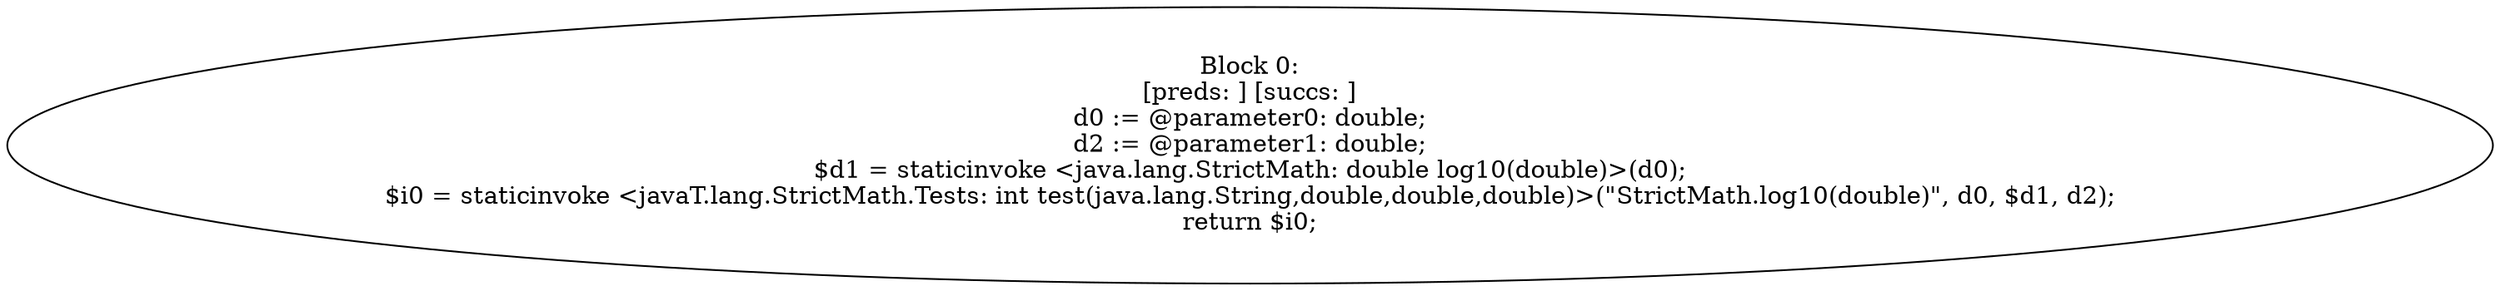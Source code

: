 digraph "unitGraph" {
    "Block 0:
[preds: ] [succs: ]
d0 := @parameter0: double;
d2 := @parameter1: double;
$d1 = staticinvoke <java.lang.StrictMath: double log10(double)>(d0);
$i0 = staticinvoke <javaT.lang.StrictMath.Tests: int test(java.lang.String,double,double,double)>(\"StrictMath.log10(double)\", d0, $d1, d2);
return $i0;
"
}

